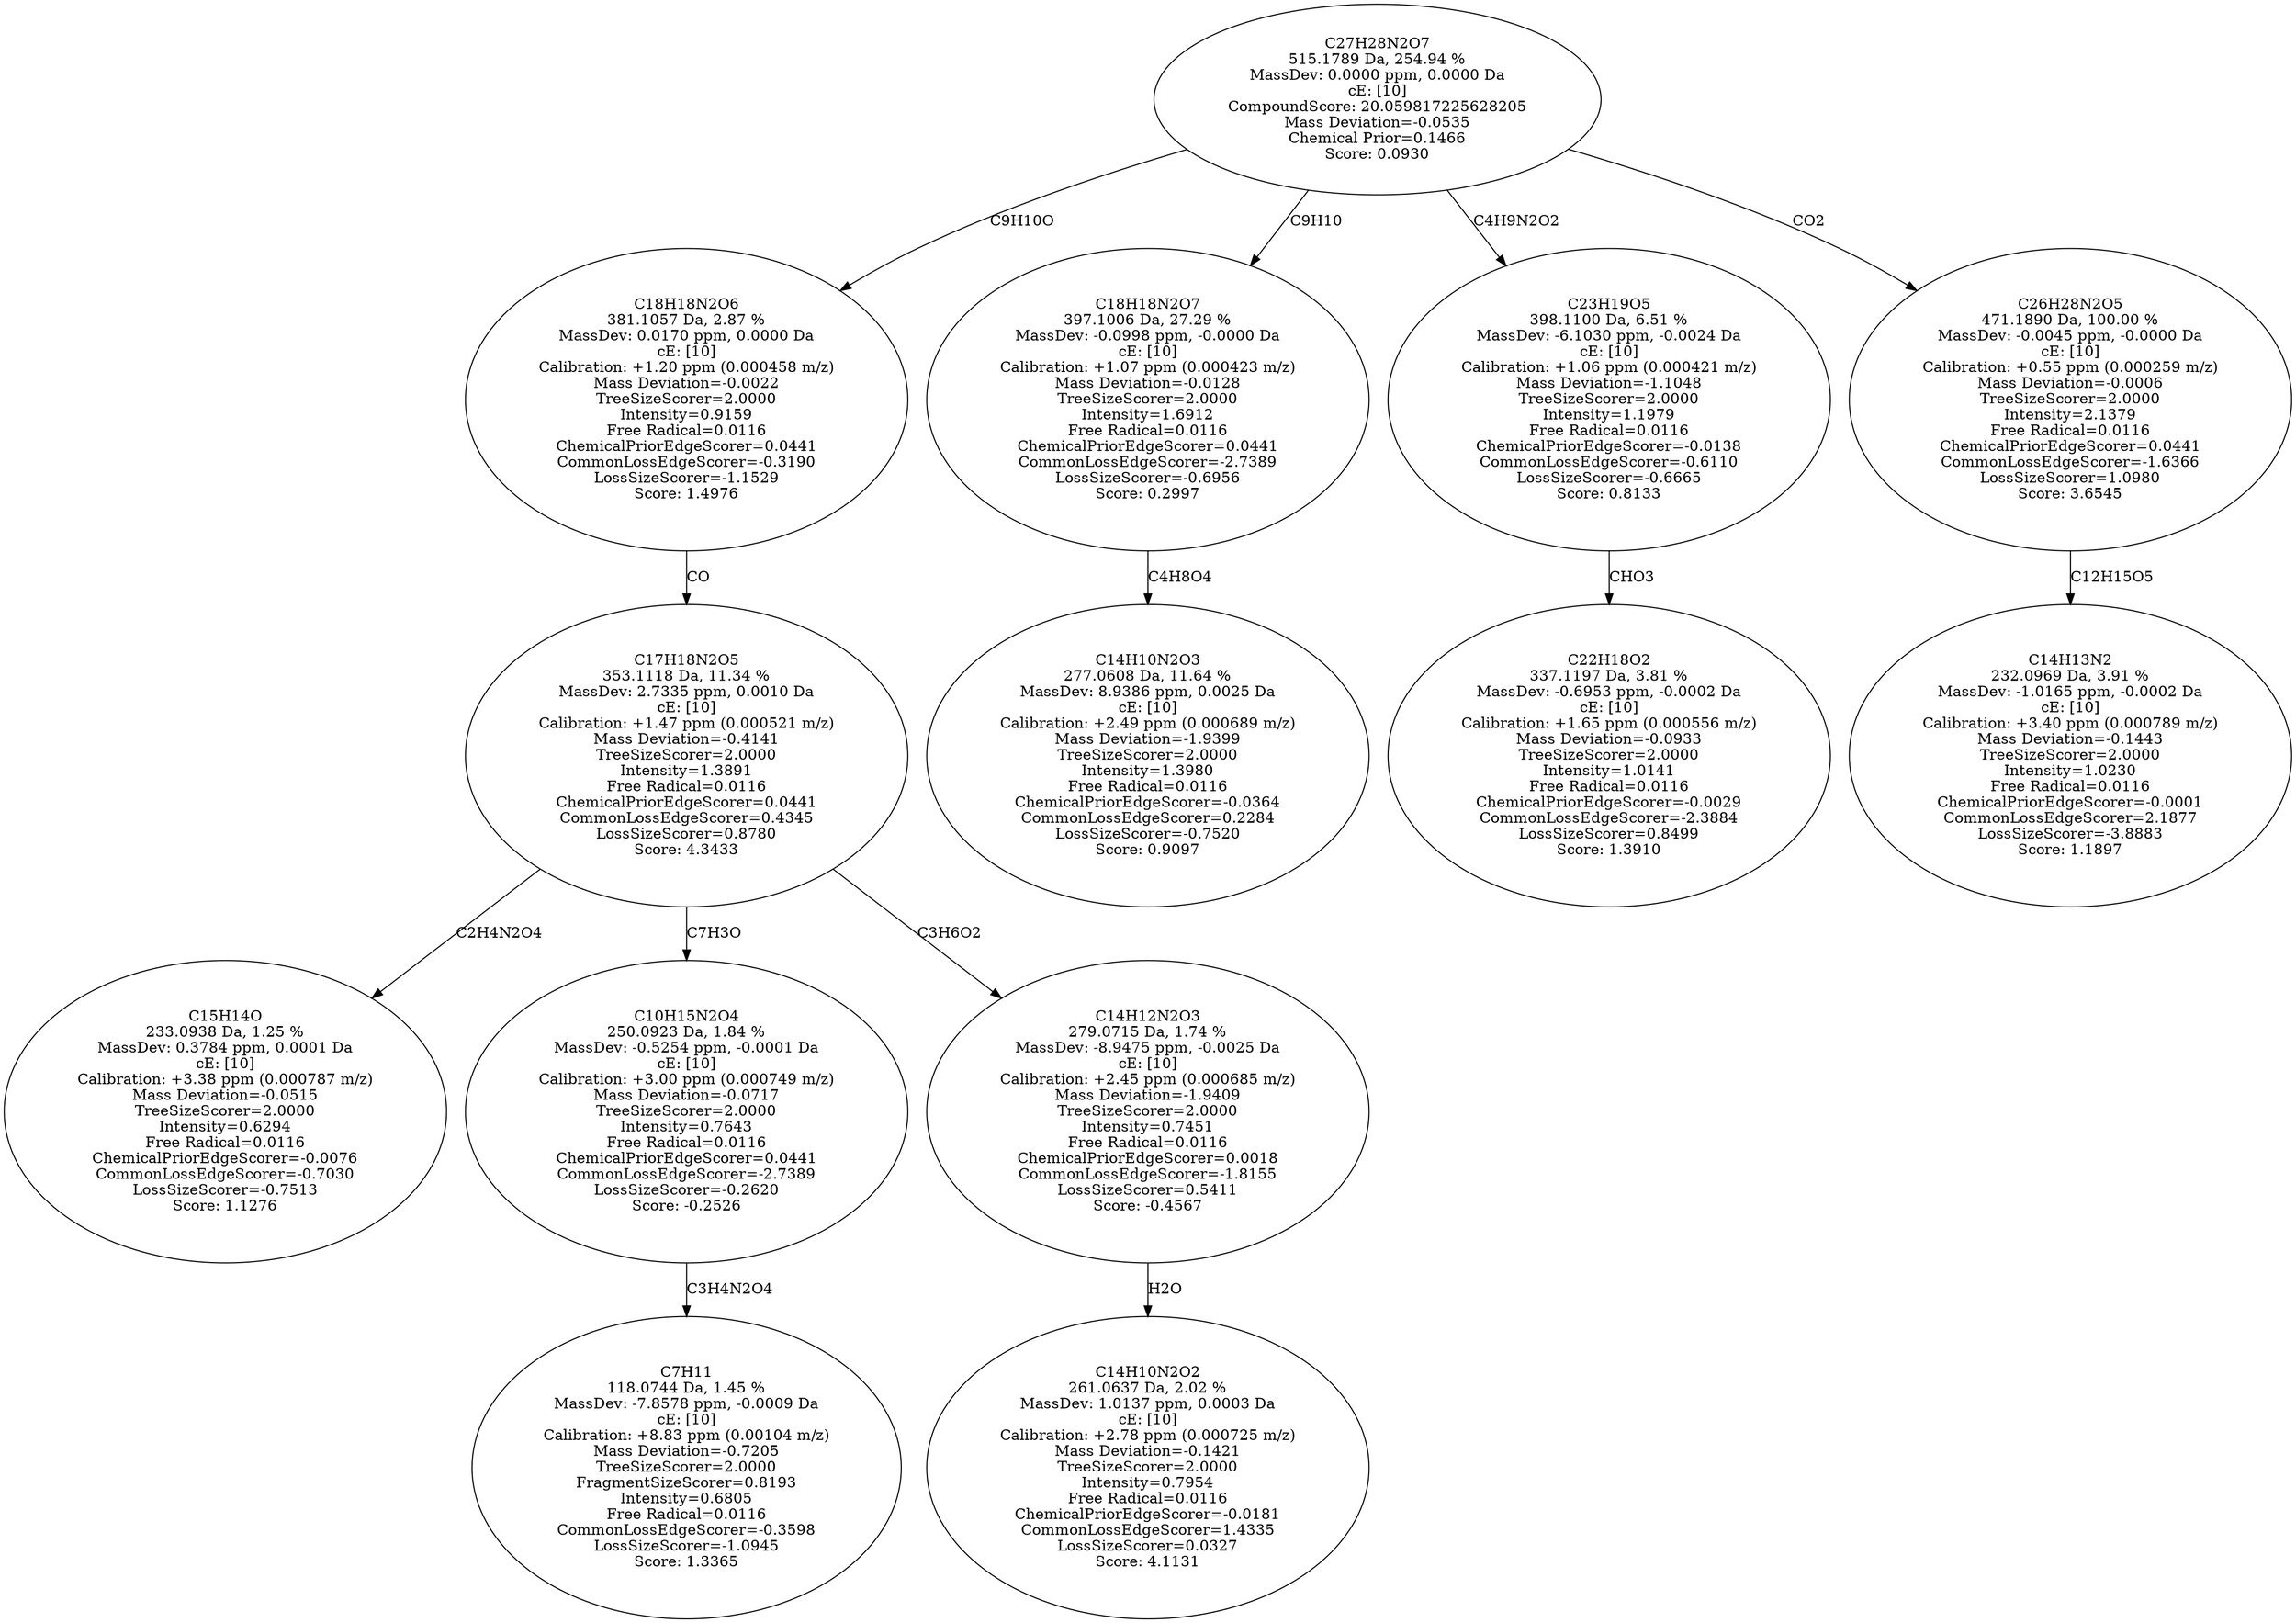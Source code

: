 strict digraph {
v1 [label="C15H14O\n233.0938 Da, 1.25 %\nMassDev: 0.3784 ppm, 0.0001 Da\ncE: [10]\nCalibration: +3.38 ppm (0.000787 m/z)\nMass Deviation=-0.0515\nTreeSizeScorer=2.0000\nIntensity=0.6294\nFree Radical=0.0116\nChemicalPriorEdgeScorer=-0.0076\nCommonLossEdgeScorer=-0.7030\nLossSizeScorer=-0.7513\nScore: 1.1276"];
v2 [label="C7H11\n118.0744 Da, 1.45 %\nMassDev: -7.8578 ppm, -0.0009 Da\ncE: [10]\nCalibration: +8.83 ppm (0.00104 m/z)\nMass Deviation=-0.7205\nTreeSizeScorer=2.0000\nFragmentSizeScorer=0.8193\nIntensity=0.6805\nFree Radical=0.0116\nCommonLossEdgeScorer=-0.3598\nLossSizeScorer=-1.0945\nScore: 1.3365"];
v3 [label="C10H15N2O4\n250.0923 Da, 1.84 %\nMassDev: -0.5254 ppm, -0.0001 Da\ncE: [10]\nCalibration: +3.00 ppm (0.000749 m/z)\nMass Deviation=-0.0717\nTreeSizeScorer=2.0000\nIntensity=0.7643\nFree Radical=0.0116\nChemicalPriorEdgeScorer=0.0441\nCommonLossEdgeScorer=-2.7389\nLossSizeScorer=-0.2620\nScore: -0.2526"];
v4 [label="C14H10N2O2\n261.0637 Da, 2.02 %\nMassDev: 1.0137 ppm, 0.0003 Da\ncE: [10]\nCalibration: +2.78 ppm (0.000725 m/z)\nMass Deviation=-0.1421\nTreeSizeScorer=2.0000\nIntensity=0.7954\nFree Radical=0.0116\nChemicalPriorEdgeScorer=-0.0181\nCommonLossEdgeScorer=1.4335\nLossSizeScorer=0.0327\nScore: 4.1131"];
v5 [label="C14H12N2O3\n279.0715 Da, 1.74 %\nMassDev: -8.9475 ppm, -0.0025 Da\ncE: [10]\nCalibration: +2.45 ppm (0.000685 m/z)\nMass Deviation=-1.9409\nTreeSizeScorer=2.0000\nIntensity=0.7451\nFree Radical=0.0116\nChemicalPriorEdgeScorer=0.0018\nCommonLossEdgeScorer=-1.8155\nLossSizeScorer=0.5411\nScore: -0.4567"];
v6 [label="C17H18N2O5\n353.1118 Da, 11.34 %\nMassDev: 2.7335 ppm, 0.0010 Da\ncE: [10]\nCalibration: +1.47 ppm (0.000521 m/z)\nMass Deviation=-0.4141\nTreeSizeScorer=2.0000\nIntensity=1.3891\nFree Radical=0.0116\nChemicalPriorEdgeScorer=0.0441\nCommonLossEdgeScorer=0.4345\nLossSizeScorer=0.8780\nScore: 4.3433"];
v7 [label="C18H18N2O6\n381.1057 Da, 2.87 %\nMassDev: 0.0170 ppm, 0.0000 Da\ncE: [10]\nCalibration: +1.20 ppm (0.000458 m/z)\nMass Deviation=-0.0022\nTreeSizeScorer=2.0000\nIntensity=0.9159\nFree Radical=0.0116\nChemicalPriorEdgeScorer=0.0441\nCommonLossEdgeScorer=-0.3190\nLossSizeScorer=-1.1529\nScore: 1.4976"];
v8 [label="C14H10N2O3\n277.0608 Da, 11.64 %\nMassDev: 8.9386 ppm, 0.0025 Da\ncE: [10]\nCalibration: +2.49 ppm (0.000689 m/z)\nMass Deviation=-1.9399\nTreeSizeScorer=2.0000\nIntensity=1.3980\nFree Radical=0.0116\nChemicalPriorEdgeScorer=-0.0364\nCommonLossEdgeScorer=0.2284\nLossSizeScorer=-0.7520\nScore: 0.9097"];
v9 [label="C18H18N2O7\n397.1006 Da, 27.29 %\nMassDev: -0.0998 ppm, -0.0000 Da\ncE: [10]\nCalibration: +1.07 ppm (0.000423 m/z)\nMass Deviation=-0.0128\nTreeSizeScorer=2.0000\nIntensity=1.6912\nFree Radical=0.0116\nChemicalPriorEdgeScorer=0.0441\nCommonLossEdgeScorer=-2.7389\nLossSizeScorer=-0.6956\nScore: 0.2997"];
v10 [label="C22H18O2\n337.1197 Da, 3.81 %\nMassDev: -0.6953 ppm, -0.0002 Da\ncE: [10]\nCalibration: +1.65 ppm (0.000556 m/z)\nMass Deviation=-0.0933\nTreeSizeScorer=2.0000\nIntensity=1.0141\nFree Radical=0.0116\nChemicalPriorEdgeScorer=-0.0029\nCommonLossEdgeScorer=-2.3884\nLossSizeScorer=0.8499\nScore: 1.3910"];
v11 [label="C23H19O5\n398.1100 Da, 6.51 %\nMassDev: -6.1030 ppm, -0.0024 Da\ncE: [10]\nCalibration: +1.06 ppm (0.000421 m/z)\nMass Deviation=-1.1048\nTreeSizeScorer=2.0000\nIntensity=1.1979\nFree Radical=0.0116\nChemicalPriorEdgeScorer=-0.0138\nCommonLossEdgeScorer=-0.6110\nLossSizeScorer=-0.6665\nScore: 0.8133"];
v12 [label="C14H13N2\n232.0969 Da, 3.91 %\nMassDev: -1.0165 ppm, -0.0002 Da\ncE: [10]\nCalibration: +3.40 ppm (0.000789 m/z)\nMass Deviation=-0.1443\nTreeSizeScorer=2.0000\nIntensity=1.0230\nFree Radical=0.0116\nChemicalPriorEdgeScorer=-0.0001\nCommonLossEdgeScorer=2.1877\nLossSizeScorer=-3.8883\nScore: 1.1897"];
v13 [label="C26H28N2O5\n471.1890 Da, 100.00 %\nMassDev: -0.0045 ppm, -0.0000 Da\ncE: [10]\nCalibration: +0.55 ppm (0.000259 m/z)\nMass Deviation=-0.0006\nTreeSizeScorer=2.0000\nIntensity=2.1379\nFree Radical=0.0116\nChemicalPriorEdgeScorer=0.0441\nCommonLossEdgeScorer=-1.6366\nLossSizeScorer=1.0980\nScore: 3.6545"];
v14 [label="C27H28N2O7\n515.1789 Da, 254.94 %\nMassDev: 0.0000 ppm, 0.0000 Da\ncE: [10]\nCompoundScore: 20.059817225628205\nMass Deviation=-0.0535\nChemical Prior=0.1466\nScore: 0.0930"];
v6 -> v1 [label="C2H4N2O4"];
v3 -> v2 [label="C3H4N2O4"];
v6 -> v3 [label="C7H3O"];
v5 -> v4 [label="H2O"];
v6 -> v5 [label="C3H6O2"];
v7 -> v6 [label="CO"];
v14 -> v7 [label="C9H10O"];
v9 -> v8 [label="C4H8O4"];
v14 -> v9 [label="C9H10"];
v11 -> v10 [label="CHO3"];
v14 -> v11 [label="C4H9N2O2"];
v13 -> v12 [label="C12H15O5"];
v14 -> v13 [label="CO2"];
}